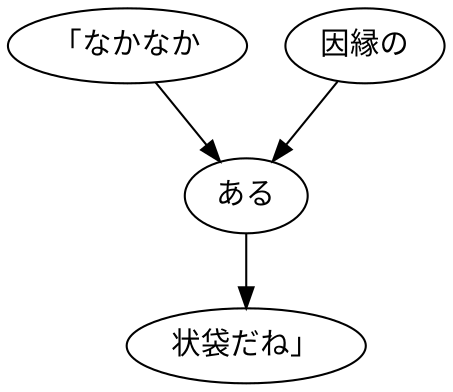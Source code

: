 digraph graph6177 {
	node0 [label="「なかなか"];
	node1 [label="因縁の"];
	node2 [label="ある"];
	node3 [label="状袋だね」"];
	node0 -> node2;
	node1 -> node2;
	node2 -> node3;
}
